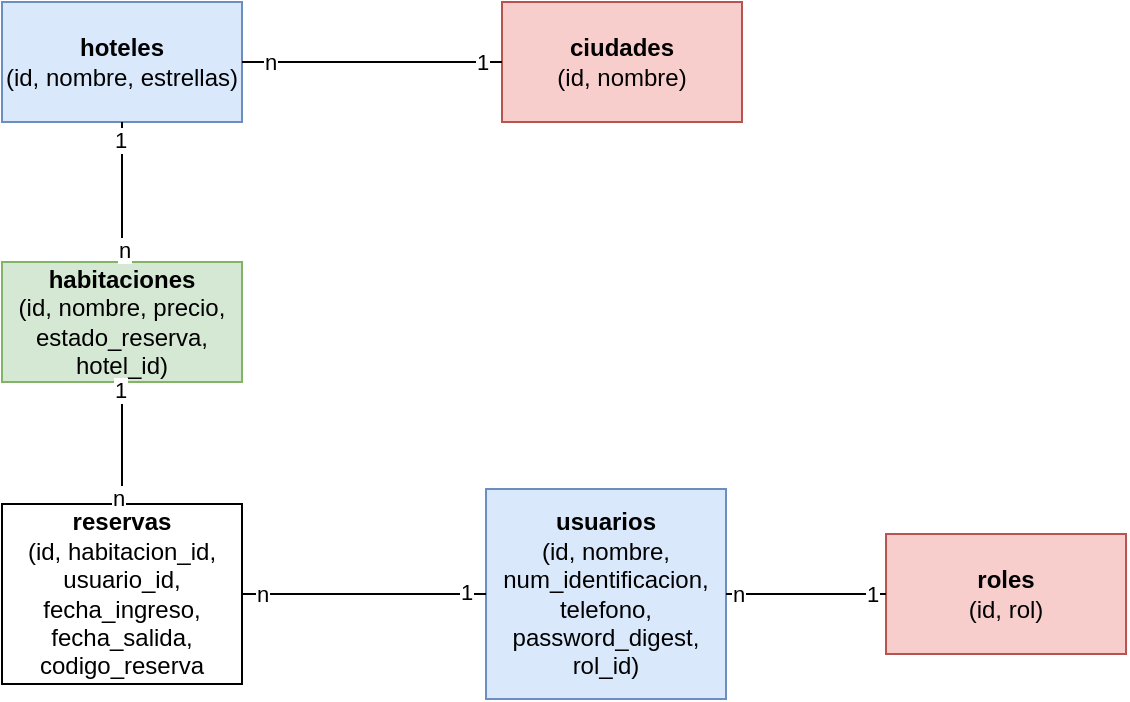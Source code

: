 <mxfile version="15.5.9" type="device"><diagram id="mK4QeTW8YZFLNa9vxtnS" name="Page-1"><mxGraphModel dx="510" dy="296" grid="1" gridSize="10" guides="1" tooltips="1" connect="1" arrows="1" fold="1" page="1" pageScale="1" pageWidth="827" pageHeight="1169" math="0" shadow="0"><root><mxCell id="0"/><mxCell id="1" parent="0"/><mxCell id="Vk3u-lT740yjVB5uP4Cd-1" value="&lt;b&gt;hoteles&lt;/b&gt;&lt;br&gt;(id, nombre, estrellas)" style="rounded=0;whiteSpace=wrap;html=1;fillColor=#dae8fc;strokeColor=#6c8ebf;" parent="1" vertex="1"><mxGeometry x="120" y="269" width="120" height="60" as="geometry"/></mxCell><mxCell id="Vk3u-lT740yjVB5uP4Cd-2" value="&lt;b&gt;habitaciones&lt;/b&gt;&lt;br&gt;(id, nombre, precio, estado_reserva, hotel_id)" style="rounded=0;whiteSpace=wrap;html=1;fillColor=#d5e8d4;strokeColor=#82b366;" parent="1" vertex="1"><mxGeometry x="120" y="399" width="120" height="60" as="geometry"/></mxCell><mxCell id="Vk3u-lT740yjVB5uP4Cd-6" value="&lt;b&gt;usuarios&lt;/b&gt;&lt;br&gt;(id, nombre, num_identificacion, telefono, password_digest, rol_id)" style="rounded=0;whiteSpace=wrap;html=1;fillColor=#dae8fc;strokeColor=#6c8ebf;" parent="1" vertex="1"><mxGeometry x="362.01" y="512.5" width="120" height="105" as="geometry"/></mxCell><mxCell id="Vk3u-lT740yjVB5uP4Cd-7" value="&lt;b&gt;roles&lt;/b&gt;&lt;br&gt;(id, rol)" style="rounded=0;whiteSpace=wrap;html=1;fillColor=#f8cecc;strokeColor=#b85450;" parent="1" vertex="1"><mxGeometry x="562.01" y="535" width="120" height="60" as="geometry"/></mxCell><mxCell id="Vk3u-lT740yjVB5uP4Cd-8" value="" style="endArrow=none;html=1;rounded=0;entryX=0.5;entryY=1;entryDx=0;entryDy=0;exitX=0.5;exitY=0;exitDx=0;exitDy=0;" parent="1" source="Vk3u-lT740yjVB5uP4Cd-2" target="Vk3u-lT740yjVB5uP4Cd-1" edge="1"><mxGeometry width="50" height="50" relative="1" as="geometry"><mxPoint x="220" y="399" as="sourcePoint"/><mxPoint x="270" y="349" as="targetPoint"/></mxGeometry></mxCell><mxCell id="Vk3u-lT740yjVB5uP4Cd-9" value="n" style="edgeLabel;html=1;align=center;verticalAlign=middle;resizable=0;points=[];" parent="Vk3u-lT740yjVB5uP4Cd-8" vertex="1" connectable="0"><mxGeometry x="-0.823" y="-1" relative="1" as="geometry"><mxPoint as="offset"/></mxGeometry></mxCell><mxCell id="Vk3u-lT740yjVB5uP4Cd-10" value="1" style="edgeLabel;html=1;align=center;verticalAlign=middle;resizable=0;points=[];" parent="Vk3u-lT740yjVB5uP4Cd-8" vertex="1" connectable="0"><mxGeometry x="0.755" y="1" relative="1" as="geometry"><mxPoint as="offset"/></mxGeometry></mxCell><mxCell id="Vk3u-lT740yjVB5uP4Cd-11" value="&lt;b&gt;reservas&lt;/b&gt;&lt;br&gt;(id, habitacion_id, usuario_id, fecha_ingreso, fecha_salida, codigo_reserva" style="rounded=0;whiteSpace=wrap;html=1;" parent="1" vertex="1"><mxGeometry x="120" y="520" width="120" height="90" as="geometry"/></mxCell><mxCell id="Vk3u-lT740yjVB5uP4Cd-12" value="" style="endArrow=none;html=1;rounded=0;entryX=0;entryY=0.5;entryDx=0;entryDy=0;exitX=1;exitY=0.5;exitDx=0;exitDy=0;" parent="1" source="Vk3u-lT740yjVB5uP4Cd-11" target="Vk3u-lT740yjVB5uP4Cd-6" edge="1"><mxGeometry width="50" height="50" relative="1" as="geometry"><mxPoint x="180" y="220" as="sourcePoint"/><mxPoint x="230" y="170" as="targetPoint"/></mxGeometry></mxCell><mxCell id="Vk3u-lT740yjVB5uP4Cd-13" value="1" style="edgeLabel;html=1;align=center;verticalAlign=middle;resizable=0;points=[];" parent="Vk3u-lT740yjVB5uP4Cd-12" vertex="1" connectable="0"><mxGeometry x="0.84" y="1" relative="1" as="geometry"><mxPoint as="offset"/></mxGeometry></mxCell><mxCell id="Vk3u-lT740yjVB5uP4Cd-14" value="n" style="edgeLabel;html=1;align=center;verticalAlign=middle;resizable=0;points=[];" parent="Vk3u-lT740yjVB5uP4Cd-12" vertex="1" connectable="0"><mxGeometry x="-0.835" relative="1" as="geometry"><mxPoint as="offset"/></mxGeometry></mxCell><mxCell id="Vk3u-lT740yjVB5uP4Cd-15" value="" style="endArrow=none;html=1;rounded=0;entryX=0.5;entryY=0;entryDx=0;entryDy=0;exitX=0.5;exitY=1;exitDx=0;exitDy=0;" parent="1" source="Vk3u-lT740yjVB5uP4Cd-2" target="Vk3u-lT740yjVB5uP4Cd-11" edge="1"><mxGeometry width="50" height="50" relative="1" as="geometry"><mxPoint x="270" y="330" as="sourcePoint"/><mxPoint x="320" y="280" as="targetPoint"/></mxGeometry></mxCell><mxCell id="Vk3u-lT740yjVB5uP4Cd-16" value="1" style="edgeLabel;html=1;align=center;verticalAlign=middle;resizable=0;points=[];" parent="Vk3u-lT740yjVB5uP4Cd-15" vertex="1" connectable="0"><mxGeometry x="-0.865" y="-1" relative="1" as="geometry"><mxPoint as="offset"/></mxGeometry></mxCell><mxCell id="Vk3u-lT740yjVB5uP4Cd-17" value="n" style="edgeLabel;html=1;align=center;verticalAlign=middle;resizable=0;points=[];" parent="Vk3u-lT740yjVB5uP4Cd-15" vertex="1" connectable="0"><mxGeometry x="0.878" y="-2" relative="1" as="geometry"><mxPoint as="offset"/></mxGeometry></mxCell><mxCell id="Vk3u-lT740yjVB5uP4Cd-18" value="" style="endArrow=none;html=1;rounded=0;entryX=0;entryY=0.5;entryDx=0;entryDy=0;exitX=1;exitY=0.5;exitDx=0;exitDy=0;" parent="1" source="Vk3u-lT740yjVB5uP4Cd-6" target="Vk3u-lT740yjVB5uP4Cd-7" edge="1"><mxGeometry width="50" height="50" relative="1" as="geometry"><mxPoint x="332.01" y="790" as="sourcePoint"/><mxPoint x="502.01" y="620" as="targetPoint"/></mxGeometry></mxCell><mxCell id="Vk3u-lT740yjVB5uP4Cd-19" value="n" style="edgeLabel;html=1;align=center;verticalAlign=middle;resizable=0;points=[];" parent="Vk3u-lT740yjVB5uP4Cd-18" vertex="1" connectable="0"><mxGeometry x="-0.848" relative="1" as="geometry"><mxPoint as="offset"/></mxGeometry></mxCell><mxCell id="Vk3u-lT740yjVB5uP4Cd-20" value="1" style="edgeLabel;html=1;align=center;verticalAlign=middle;resizable=0;points=[];" parent="Vk3u-lT740yjVB5uP4Cd-18" vertex="1" connectable="0"><mxGeometry x="0.827" relative="1" as="geometry"><mxPoint as="offset"/></mxGeometry></mxCell><mxCell id="Vk3u-lT740yjVB5uP4Cd-23" value="&lt;b&gt;ciudades&lt;/b&gt;&lt;br&gt;(id, nombre)" style="rounded=0;whiteSpace=wrap;html=1;fillColor=#f8cecc;strokeColor=#b85450;" parent="1" vertex="1"><mxGeometry x="370" y="269" width="120" height="60" as="geometry"/></mxCell><mxCell id="Vk3u-lT740yjVB5uP4Cd-28" value="" style="endArrow=none;html=1;rounded=0;entryX=0;entryY=0.5;entryDx=0;entryDy=0;exitX=1;exitY=0.5;exitDx=0;exitDy=0;" parent="1" source="Vk3u-lT740yjVB5uP4Cd-1" target="Vk3u-lT740yjVB5uP4Cd-23" edge="1"><mxGeometry width="50" height="50" relative="1" as="geometry"><mxPoint x="450" y="299" as="sourcePoint"/><mxPoint x="410" y="320" as="targetPoint"/></mxGeometry></mxCell><mxCell id="Vk3u-lT740yjVB5uP4Cd-35" value="1" style="edgeLabel;html=1;align=center;verticalAlign=middle;resizable=0;points=[];" parent="Vk3u-lT740yjVB5uP4Cd-28" vertex="1" connectable="0"><mxGeometry x="0.836" relative="1" as="geometry"><mxPoint as="offset"/></mxGeometry></mxCell><mxCell id="Vk3u-lT740yjVB5uP4Cd-36" value="n" style="edgeLabel;html=1;align=center;verticalAlign=middle;resizable=0;points=[];" parent="Vk3u-lT740yjVB5uP4Cd-28" vertex="1" connectable="0"><mxGeometry x="-0.794" relative="1" as="geometry"><mxPoint as="offset"/></mxGeometry></mxCell></root></mxGraphModel></diagram></mxfile>